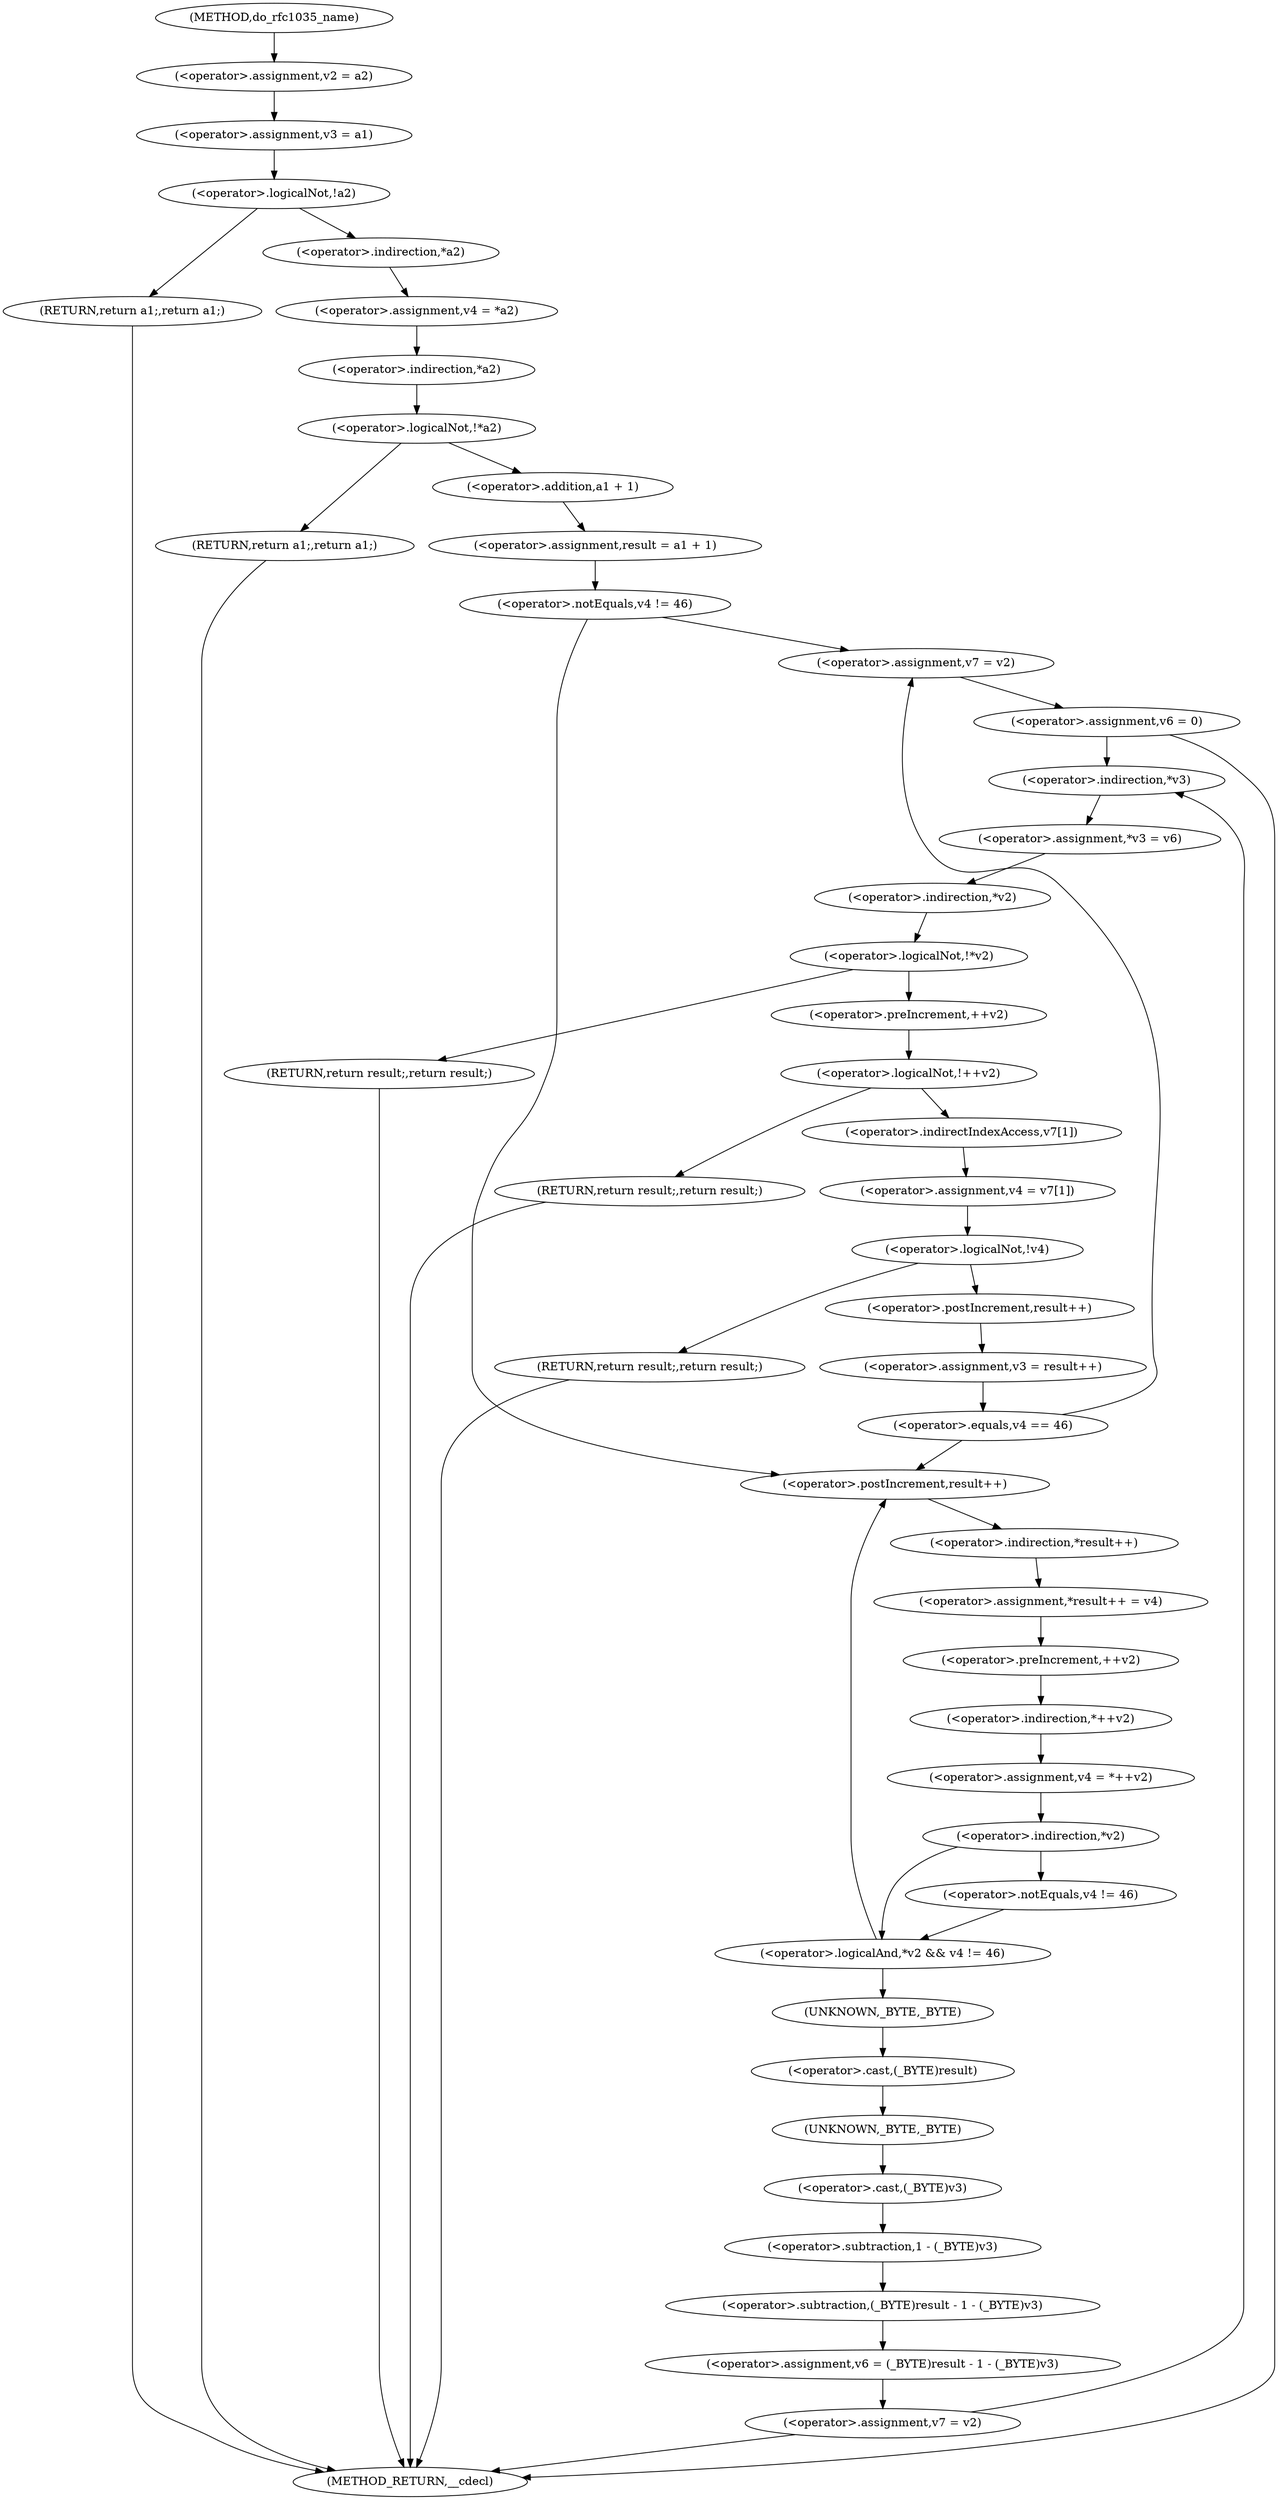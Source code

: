 digraph do_rfc1035_name {  
"1000117" [label = "(<operator>.assignment,v2 = a2)" ]
"1000120" [label = "(<operator>.assignment,v3 = a1)" ]
"1000124" [label = "(<operator>.logicalNot,!a2)" ]
"1000126" [label = "(RETURN,return a1;,return a1;)" ]
"1000128" [label = "(<operator>.assignment,v4 = *a2)" ]
"1000130" [label = "(<operator>.indirection,*a2)" ]
"1000133" [label = "(<operator>.logicalNot,!*a2)" ]
"1000134" [label = "(<operator>.indirection,*a2)" ]
"1000136" [label = "(RETURN,return a1;,return a1;)" ]
"1000138" [label = "(<operator>.assignment,result = a1 + 1)" ]
"1000140" [label = "(<operator>.addition,a1 + 1)" ]
"1000144" [label = "(<operator>.notEquals,v4 != 46)" ]
"1000149" [label = "(<operator>.assignment,v7 = v2)" ]
"1000152" [label = "(<operator>.assignment,v6 = 0)" ]
"1000158" [label = "(<operator>.assignment,*v3 = v6)" ]
"1000159" [label = "(<operator>.indirection,*v3)" ]
"1000163" [label = "(<operator>.logicalNot,!*v2)" ]
"1000164" [label = "(<operator>.indirection,*v2)" ]
"1000166" [label = "(RETURN,return result;,return result;)" ]
"1000169" [label = "(<operator>.logicalNot,!++v2)" ]
"1000170" [label = "(<operator>.preIncrement,++v2)" ]
"1000172" [label = "(RETURN,return result;,return result;)" ]
"1000174" [label = "(<operator>.assignment,v4 = v7[1])" ]
"1000176" [label = "(<operator>.indirectIndexAccess,v7[1])" ]
"1000180" [label = "(<operator>.logicalNot,!v4)" ]
"1000182" [label = "(RETURN,return result;,return result;)" ]
"1000184" [label = "(<operator>.assignment,v3 = result++)" ]
"1000186" [label = "(<operator>.postIncrement,result++)" ]
"1000189" [label = "(<operator>.equals,v4 == 46)" ]
"1000196" [label = "(<operator>.assignment,*result++ = v4)" ]
"1000197" [label = "(<operator>.indirection,*result++)" ]
"1000198" [label = "(<operator>.postIncrement,result++)" ]
"1000201" [label = "(<operator>.assignment,v4 = *++v2)" ]
"1000203" [label = "(<operator>.indirection,*++v2)" ]
"1000204" [label = "(<operator>.preIncrement,++v2)" ]
"1000206" [label = "(<operator>.logicalAnd,*v2 && v4 != 46)" ]
"1000207" [label = "(<operator>.indirection,*v2)" ]
"1000209" [label = "(<operator>.notEquals,v4 != 46)" ]
"1000212" [label = "(<operator>.assignment,v6 = (_BYTE)result - 1 - (_BYTE)v3)" ]
"1000214" [label = "(<operator>.subtraction,(_BYTE)result - 1 - (_BYTE)v3)" ]
"1000215" [label = "(<operator>.cast,(_BYTE)result)" ]
"1000216" [label = "(UNKNOWN,_BYTE,_BYTE)" ]
"1000218" [label = "(<operator>.subtraction,1 - (_BYTE)v3)" ]
"1000220" [label = "(<operator>.cast,(_BYTE)v3)" ]
"1000221" [label = "(UNKNOWN,_BYTE,_BYTE)" ]
"1000223" [label = "(<operator>.assignment,v7 = v2)" ]
"1000107" [label = "(METHOD,do_rfc1035_name)" ]
"1000226" [label = "(METHOD_RETURN,__cdecl)" ]
  "1000117" -> "1000120" 
  "1000120" -> "1000124" 
  "1000124" -> "1000126" 
  "1000124" -> "1000130" 
  "1000126" -> "1000226" 
  "1000128" -> "1000134" 
  "1000130" -> "1000128" 
  "1000133" -> "1000136" 
  "1000133" -> "1000140" 
  "1000134" -> "1000133" 
  "1000136" -> "1000226" 
  "1000138" -> "1000144" 
  "1000140" -> "1000138" 
  "1000144" -> "1000198" 
  "1000144" -> "1000149" 
  "1000149" -> "1000152" 
  "1000152" -> "1000226" 
  "1000152" -> "1000159" 
  "1000158" -> "1000164" 
  "1000159" -> "1000158" 
  "1000163" -> "1000166" 
  "1000163" -> "1000170" 
  "1000164" -> "1000163" 
  "1000166" -> "1000226" 
  "1000169" -> "1000172" 
  "1000169" -> "1000176" 
  "1000170" -> "1000169" 
  "1000172" -> "1000226" 
  "1000174" -> "1000180" 
  "1000176" -> "1000174" 
  "1000180" -> "1000182" 
  "1000180" -> "1000186" 
  "1000182" -> "1000226" 
  "1000184" -> "1000189" 
  "1000186" -> "1000184" 
  "1000189" -> "1000149" 
  "1000189" -> "1000198" 
  "1000196" -> "1000204" 
  "1000197" -> "1000196" 
  "1000198" -> "1000197" 
  "1000201" -> "1000207" 
  "1000203" -> "1000201" 
  "1000204" -> "1000203" 
  "1000206" -> "1000198" 
  "1000206" -> "1000216" 
  "1000207" -> "1000206" 
  "1000207" -> "1000209" 
  "1000209" -> "1000206" 
  "1000212" -> "1000223" 
  "1000214" -> "1000212" 
  "1000215" -> "1000221" 
  "1000216" -> "1000215" 
  "1000218" -> "1000214" 
  "1000220" -> "1000218" 
  "1000221" -> "1000220" 
  "1000223" -> "1000226" 
  "1000223" -> "1000159" 
  "1000107" -> "1000117" 
}
